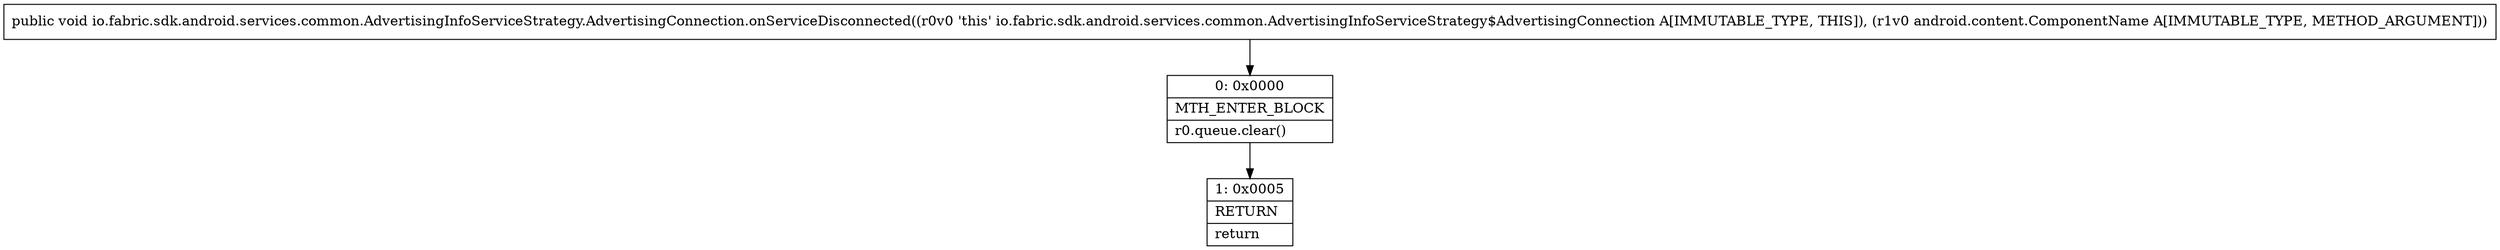 digraph "CFG forio.fabric.sdk.android.services.common.AdvertisingInfoServiceStrategy.AdvertisingConnection.onServiceDisconnected(Landroid\/content\/ComponentName;)V" {
Node_0 [shape=record,label="{0\:\ 0x0000|MTH_ENTER_BLOCK\l|r0.queue.clear()\l}"];
Node_1 [shape=record,label="{1\:\ 0x0005|RETURN\l|return\l}"];
MethodNode[shape=record,label="{public void io.fabric.sdk.android.services.common.AdvertisingInfoServiceStrategy.AdvertisingConnection.onServiceDisconnected((r0v0 'this' io.fabric.sdk.android.services.common.AdvertisingInfoServiceStrategy$AdvertisingConnection A[IMMUTABLE_TYPE, THIS]), (r1v0 android.content.ComponentName A[IMMUTABLE_TYPE, METHOD_ARGUMENT])) }"];
MethodNode -> Node_0;
Node_0 -> Node_1;
}

